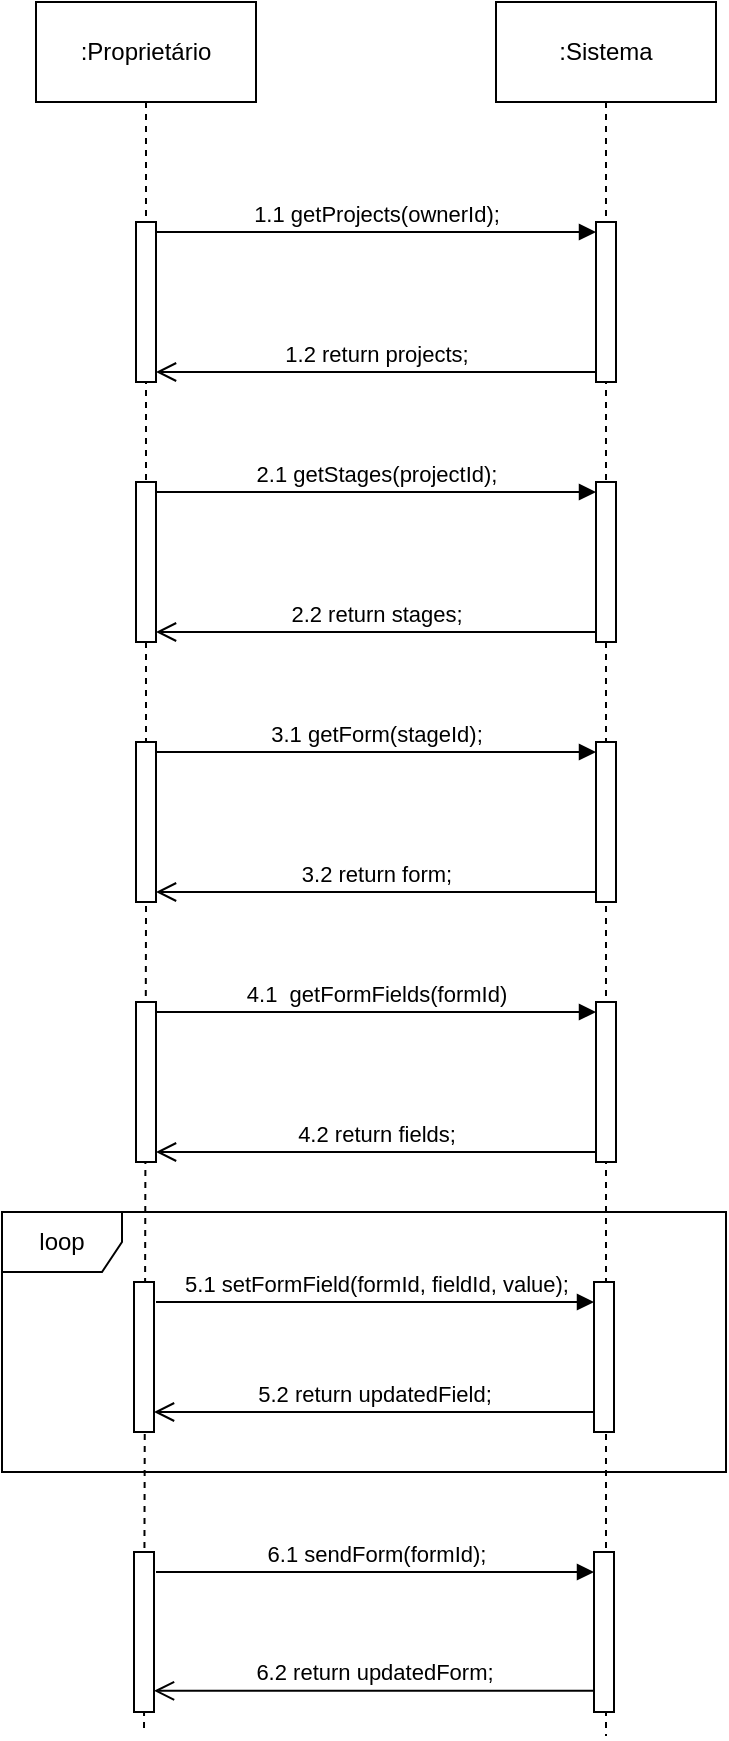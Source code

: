 <mxfile version="21.6.8" type="device">
  <diagram name="Página-1" id="JQGINA0_qhhSr2EGn0O8">
    <mxGraphModel dx="1668" dy="965" grid="1" gridSize="10" guides="1" tooltips="1" connect="1" arrows="1" fold="1" page="1" pageScale="1" pageWidth="827" pageHeight="1169" math="0" shadow="0">
      <root>
        <mxCell id="0" />
        <mxCell id="1" parent="0" />
        <mxCell id="4vnYwrqw1YmRSiD-Dk2N-2" style="edgeStyle=orthogonalEdgeStyle;rounded=0;orthogonalLoop=1;jettySize=auto;html=1;endArrow=none;endFill=0;dashed=1;" parent="1" source="4vnYwrqw1YmRSiD-Dk2N-3" edge="1">
          <mxGeometry relative="1" as="geometry">
            <mxPoint x="298" y="945" as="targetPoint" />
          </mxGeometry>
        </mxCell>
        <mxCell id="4vnYwrqw1YmRSiD-Dk2N-3" value=":Proprietário" style="html=1;whiteSpace=wrap;" parent="1" vertex="1">
          <mxGeometry x="244" y="80" width="110" height="50" as="geometry" />
        </mxCell>
        <mxCell id="4vnYwrqw1YmRSiD-Dk2N-4" style="edgeStyle=orthogonalEdgeStyle;rounded=0;orthogonalLoop=1;jettySize=auto;html=1;dashed=1;endArrow=none;endFill=0;" parent="1" source="4vnYwrqw1YmRSiD-Dk2N-5" edge="1">
          <mxGeometry relative="1" as="geometry">
            <mxPoint x="529" y="947" as="targetPoint" />
          </mxGeometry>
        </mxCell>
        <mxCell id="4vnYwrqw1YmRSiD-Dk2N-5" value=":Sistema" style="html=1;whiteSpace=wrap;" parent="1" vertex="1">
          <mxGeometry x="474" y="80" width="110" height="50" as="geometry" />
        </mxCell>
        <mxCell id="4vnYwrqw1YmRSiD-Dk2N-6" value="" style="html=1;points=[[0,0,0,0,5],[0,1,0,0,-5],[1,0,0,0,5],[1,1,0,0,-5]];perimeter=orthogonalPerimeter;outlineConnect=0;targetShapes=umlLifeline;portConstraint=eastwest;newEdgeStyle={&quot;curved&quot;:0,&quot;rounded&quot;:0};" parent="1" vertex="1">
          <mxGeometry x="524" y="190" width="10" height="80" as="geometry" />
        </mxCell>
        <mxCell id="4vnYwrqw1YmRSiD-Dk2N-7" value="1.1 getProjects(ownerId);" style="html=1;verticalAlign=bottom;endArrow=block;curved=0;rounded=0;entryX=0;entryY=0;entryDx=0;entryDy=5;exitX=1;exitY=0;exitDx=0;exitDy=5;exitPerimeter=0;" parent="1" source="4vnYwrqw1YmRSiD-Dk2N-9" target="4vnYwrqw1YmRSiD-Dk2N-6" edge="1">
          <mxGeometry relative="1" as="geometry">
            <mxPoint x="299" y="195" as="sourcePoint" />
            <mxPoint as="offset" />
          </mxGeometry>
        </mxCell>
        <mxCell id="4vnYwrqw1YmRSiD-Dk2N-8" value="1.2 return projects;" style="html=1;verticalAlign=bottom;endArrow=open;endSize=8;curved=0;rounded=0;exitX=0;exitY=1;exitDx=0;exitDy=-5;entryX=1;entryY=1;entryDx=0;entryDy=-5;entryPerimeter=0;" parent="1" source="4vnYwrqw1YmRSiD-Dk2N-6" target="4vnYwrqw1YmRSiD-Dk2N-9" edge="1">
          <mxGeometry relative="1" as="geometry">
            <mxPoint x="299" y="266" as="targetPoint" />
          </mxGeometry>
        </mxCell>
        <mxCell id="4vnYwrqw1YmRSiD-Dk2N-9" value="" style="html=1;points=[[0,0,0,0,5],[0,1,0,0,-5],[1,0,0,0,5],[1,1,0,0,-5]];perimeter=orthogonalPerimeter;outlineConnect=0;targetShapes=umlLifeline;portConstraint=eastwest;newEdgeStyle={&quot;curved&quot;:0,&quot;rounded&quot;:0};" parent="1" vertex="1">
          <mxGeometry x="294" y="190" width="10" height="80" as="geometry" />
        </mxCell>
        <mxCell id="4vnYwrqw1YmRSiD-Dk2N-14" value="" style="html=1;points=[[0,0,0,0,5],[0,1,0,0,-5],[1,0,0,0,5],[1,1,0,0,-5]];perimeter=orthogonalPerimeter;outlineConnect=0;targetShapes=umlLifeline;portConstraint=eastwest;newEdgeStyle={&quot;curved&quot;:0,&quot;rounded&quot;:0};" parent="1" vertex="1">
          <mxGeometry x="524" y="320" width="10" height="80" as="geometry" />
        </mxCell>
        <mxCell id="4vnYwrqw1YmRSiD-Dk2N-15" value="2.1 getStages(projectId);" style="html=1;verticalAlign=bottom;endArrow=block;curved=0;rounded=0;entryX=0;entryY=0;entryDx=0;entryDy=5;exitX=1;exitY=0;exitDx=0;exitDy=5;exitPerimeter=0;" parent="1" source="4vnYwrqw1YmRSiD-Dk2N-17" target="4vnYwrqw1YmRSiD-Dk2N-14" edge="1">
          <mxGeometry relative="1" as="geometry">
            <mxPoint x="299" y="325" as="sourcePoint" />
            <mxPoint as="offset" />
          </mxGeometry>
        </mxCell>
        <mxCell id="4vnYwrqw1YmRSiD-Dk2N-16" value="2.2 return stages;" style="html=1;verticalAlign=bottom;endArrow=open;endSize=8;curved=0;rounded=0;exitX=0;exitY=1;exitDx=0;exitDy=-5;entryX=1;entryY=1;entryDx=0;entryDy=-5;entryPerimeter=0;" parent="1" source="4vnYwrqw1YmRSiD-Dk2N-14" target="4vnYwrqw1YmRSiD-Dk2N-17" edge="1">
          <mxGeometry relative="1" as="geometry">
            <mxPoint x="299" y="396" as="targetPoint" />
          </mxGeometry>
        </mxCell>
        <mxCell id="4vnYwrqw1YmRSiD-Dk2N-17" value="" style="html=1;points=[[0,0,0,0,5],[0,1,0,0,-5],[1,0,0,0,5],[1,1,0,0,-5]];perimeter=orthogonalPerimeter;outlineConnect=0;targetShapes=umlLifeline;portConstraint=eastwest;newEdgeStyle={&quot;curved&quot;:0,&quot;rounded&quot;:0};" parent="1" vertex="1">
          <mxGeometry x="294" y="320" width="10" height="80" as="geometry" />
        </mxCell>
        <mxCell id="4vnYwrqw1YmRSiD-Dk2N-18" value="" style="html=1;points=[[0,0,0,0,5],[0,1,0,0,-5],[1,0,0,0,5],[1,1,0,0,-5]];perimeter=orthogonalPerimeter;outlineConnect=0;targetShapes=umlLifeline;portConstraint=eastwest;newEdgeStyle={&quot;curved&quot;:0,&quot;rounded&quot;:0};" parent="1" vertex="1">
          <mxGeometry x="524" y="450" width="10" height="80" as="geometry" />
        </mxCell>
        <mxCell id="4vnYwrqw1YmRSiD-Dk2N-19" value="3.1 getForm(stageId);" style="html=1;verticalAlign=bottom;endArrow=block;curved=0;rounded=0;entryX=0;entryY=0;entryDx=0;entryDy=5;exitX=1;exitY=0;exitDx=0;exitDy=5;exitPerimeter=0;" parent="1" source="4vnYwrqw1YmRSiD-Dk2N-21" target="4vnYwrqw1YmRSiD-Dk2N-18" edge="1">
          <mxGeometry relative="1" as="geometry">
            <mxPoint x="299" y="455" as="sourcePoint" />
            <mxPoint as="offset" />
          </mxGeometry>
        </mxCell>
        <mxCell id="4vnYwrqw1YmRSiD-Dk2N-20" value="3.2 return form;" style="html=1;verticalAlign=bottom;endArrow=open;endSize=8;curved=0;rounded=0;exitX=0;exitY=1;exitDx=0;exitDy=-5;entryX=1;entryY=1;entryDx=0;entryDy=-5;entryPerimeter=0;" parent="1" source="4vnYwrqw1YmRSiD-Dk2N-18" target="4vnYwrqw1YmRSiD-Dk2N-21" edge="1">
          <mxGeometry relative="1" as="geometry">
            <mxPoint x="299" y="526" as="targetPoint" />
          </mxGeometry>
        </mxCell>
        <mxCell id="4vnYwrqw1YmRSiD-Dk2N-21" value="" style="html=1;points=[[0,0,0,0,5],[0,1,0,0,-5],[1,0,0,0,5],[1,1,0,0,-5]];perimeter=orthogonalPerimeter;outlineConnect=0;targetShapes=umlLifeline;portConstraint=eastwest;newEdgeStyle={&quot;curved&quot;:0,&quot;rounded&quot;:0};" parent="1" vertex="1">
          <mxGeometry x="294" y="450" width="10" height="80" as="geometry" />
        </mxCell>
        <mxCell id="4vnYwrqw1YmRSiD-Dk2N-22" value="" style="html=1;points=[[0,0,0,0,5],[0,1,0,0,-5],[1,0,0,0,5],[1,1,0,0,-5]];perimeter=orthogonalPerimeter;outlineConnect=0;targetShapes=umlLifeline;portConstraint=eastwest;newEdgeStyle={&quot;curved&quot;:0,&quot;rounded&quot;:0};" parent="1" vertex="1">
          <mxGeometry x="523" y="720" width="10" height="75" as="geometry" />
        </mxCell>
        <mxCell id="4vnYwrqw1YmRSiD-Dk2N-23" value="5.1 setFormField(formId, fieldId, value);" style="html=1;verticalAlign=bottom;endArrow=block;curved=0;rounded=0;" parent="1" target="4vnYwrqw1YmRSiD-Dk2N-22" edge="1">
          <mxGeometry relative="1" as="geometry">
            <mxPoint x="304" y="730" as="sourcePoint" />
            <mxPoint as="offset" />
          </mxGeometry>
        </mxCell>
        <mxCell id="4vnYwrqw1YmRSiD-Dk2N-25" value="" style="html=1;points=[[0,0,0,0,5],[0,1,0,0,-5],[1,0,0,0,5],[1,1,0,0,-5]];perimeter=orthogonalPerimeter;outlineConnect=0;targetShapes=umlLifeline;portConstraint=eastwest;newEdgeStyle={&quot;curved&quot;:0,&quot;rounded&quot;:0};" parent="1" vertex="1">
          <mxGeometry x="293" y="720" width="10" height="75" as="geometry" />
        </mxCell>
        <mxCell id="4vnYwrqw1YmRSiD-Dk2N-28" value="loop" style="shape=umlFrame;whiteSpace=wrap;html=1;pointerEvents=0;" parent="1" vertex="1">
          <mxGeometry x="227" y="685" width="362" height="130" as="geometry" />
        </mxCell>
        <mxCell id="4vnYwrqw1YmRSiD-Dk2N-29" value="" style="html=1;points=[[0,0,0,0,5],[0,1,0,0,-5],[1,0,0,0,5],[1,1,0,0,-5]];perimeter=orthogonalPerimeter;outlineConnect=0;targetShapes=umlLifeline;portConstraint=eastwest;newEdgeStyle={&quot;curved&quot;:0,&quot;rounded&quot;:0};" parent="1" vertex="1">
          <mxGeometry x="523" y="855" width="10" height="80" as="geometry" />
        </mxCell>
        <mxCell id="4vnYwrqw1YmRSiD-Dk2N-30" value="6.1 sendForm(formId);" style="html=1;verticalAlign=bottom;endArrow=block;curved=0;rounded=0;" parent="1" target="4vnYwrqw1YmRSiD-Dk2N-29" edge="1">
          <mxGeometry relative="1" as="geometry">
            <mxPoint x="304" y="865" as="sourcePoint" />
            <mxPoint as="offset" />
          </mxGeometry>
        </mxCell>
        <mxCell id="4vnYwrqw1YmRSiD-Dk2N-31" value="" style="html=1;points=[[0,0,0,0,5],[0,1,0,0,-5],[1,0,0,0,5],[1,1,0,0,-5]];perimeter=orthogonalPerimeter;outlineConnect=0;targetShapes=umlLifeline;portConstraint=eastwest;newEdgeStyle={&quot;curved&quot;:0,&quot;rounded&quot;:0};" parent="1" vertex="1">
          <mxGeometry x="293" y="855" width="10" height="80" as="geometry" />
        </mxCell>
        <mxCell id="aqNrICThsP_xAiLEmU39-1" value="" style="html=1;points=[[0,0,0,0,5],[0,1,0,0,-5],[1,0,0,0,5],[1,1,0,0,-5]];perimeter=orthogonalPerimeter;outlineConnect=0;targetShapes=umlLifeline;portConstraint=eastwest;newEdgeStyle={&quot;curved&quot;:0,&quot;rounded&quot;:0};" vertex="1" parent="1">
          <mxGeometry x="524" y="580" width="10" height="80" as="geometry" />
        </mxCell>
        <mxCell id="aqNrICThsP_xAiLEmU39-2" value="4.1&amp;nbsp; getFormFields(formId)" style="html=1;verticalAlign=bottom;endArrow=block;curved=0;rounded=0;entryX=0;entryY=0;entryDx=0;entryDy=5;exitX=1;exitY=0;exitDx=0;exitDy=5;exitPerimeter=0;" edge="1" parent="1" source="aqNrICThsP_xAiLEmU39-4" target="aqNrICThsP_xAiLEmU39-1">
          <mxGeometry relative="1" as="geometry">
            <mxPoint x="299" y="585" as="sourcePoint" />
            <mxPoint as="offset" />
          </mxGeometry>
        </mxCell>
        <mxCell id="aqNrICThsP_xAiLEmU39-3" value="4.2 return fields;" style="html=1;verticalAlign=bottom;endArrow=open;endSize=8;curved=0;rounded=0;exitX=0;exitY=1;exitDx=0;exitDy=-5;entryX=1;entryY=1;entryDx=0;entryDy=-5;entryPerimeter=0;" edge="1" parent="1" source="aqNrICThsP_xAiLEmU39-1" target="aqNrICThsP_xAiLEmU39-4">
          <mxGeometry relative="1" as="geometry">
            <mxPoint x="299" y="656" as="targetPoint" />
          </mxGeometry>
        </mxCell>
        <mxCell id="aqNrICThsP_xAiLEmU39-4" value="" style="html=1;points=[[0,0,0,0,5],[0,1,0,0,-5],[1,0,0,0,5],[1,1,0,0,-5]];perimeter=orthogonalPerimeter;outlineConnect=0;targetShapes=umlLifeline;portConstraint=eastwest;newEdgeStyle={&quot;curved&quot;:0,&quot;rounded&quot;:0};" vertex="1" parent="1">
          <mxGeometry x="294" y="580" width="10" height="80" as="geometry" />
        </mxCell>
        <mxCell id="aqNrICThsP_xAiLEmU39-5" value="5.2 return updatedField;" style="html=1;verticalAlign=bottom;endArrow=open;endSize=8;curved=0;rounded=0;exitX=0;exitY=1;exitDx=0;exitDy=-5;entryX=1;entryY=1;entryDx=0;entryDy=-5;entryPerimeter=0;" edge="1" parent="1">
          <mxGeometry relative="1" as="geometry">
            <mxPoint x="303" y="785" as="targetPoint" />
            <mxPoint x="523" y="785" as="sourcePoint" />
          </mxGeometry>
        </mxCell>
        <mxCell id="aqNrICThsP_xAiLEmU39-6" value="6.2 return updatedForm;" style="html=1;verticalAlign=bottom;endArrow=open;endSize=8;curved=0;rounded=0;exitX=0;exitY=1;exitDx=0;exitDy=-5;entryX=1;entryY=1;entryDx=0;entryDy=-5;entryPerimeter=0;" edge="1" parent="1">
          <mxGeometry relative="1" as="geometry">
            <mxPoint x="303" y="924.43" as="targetPoint" />
            <mxPoint x="523" y="924.43" as="sourcePoint" />
          </mxGeometry>
        </mxCell>
      </root>
    </mxGraphModel>
  </diagram>
</mxfile>
